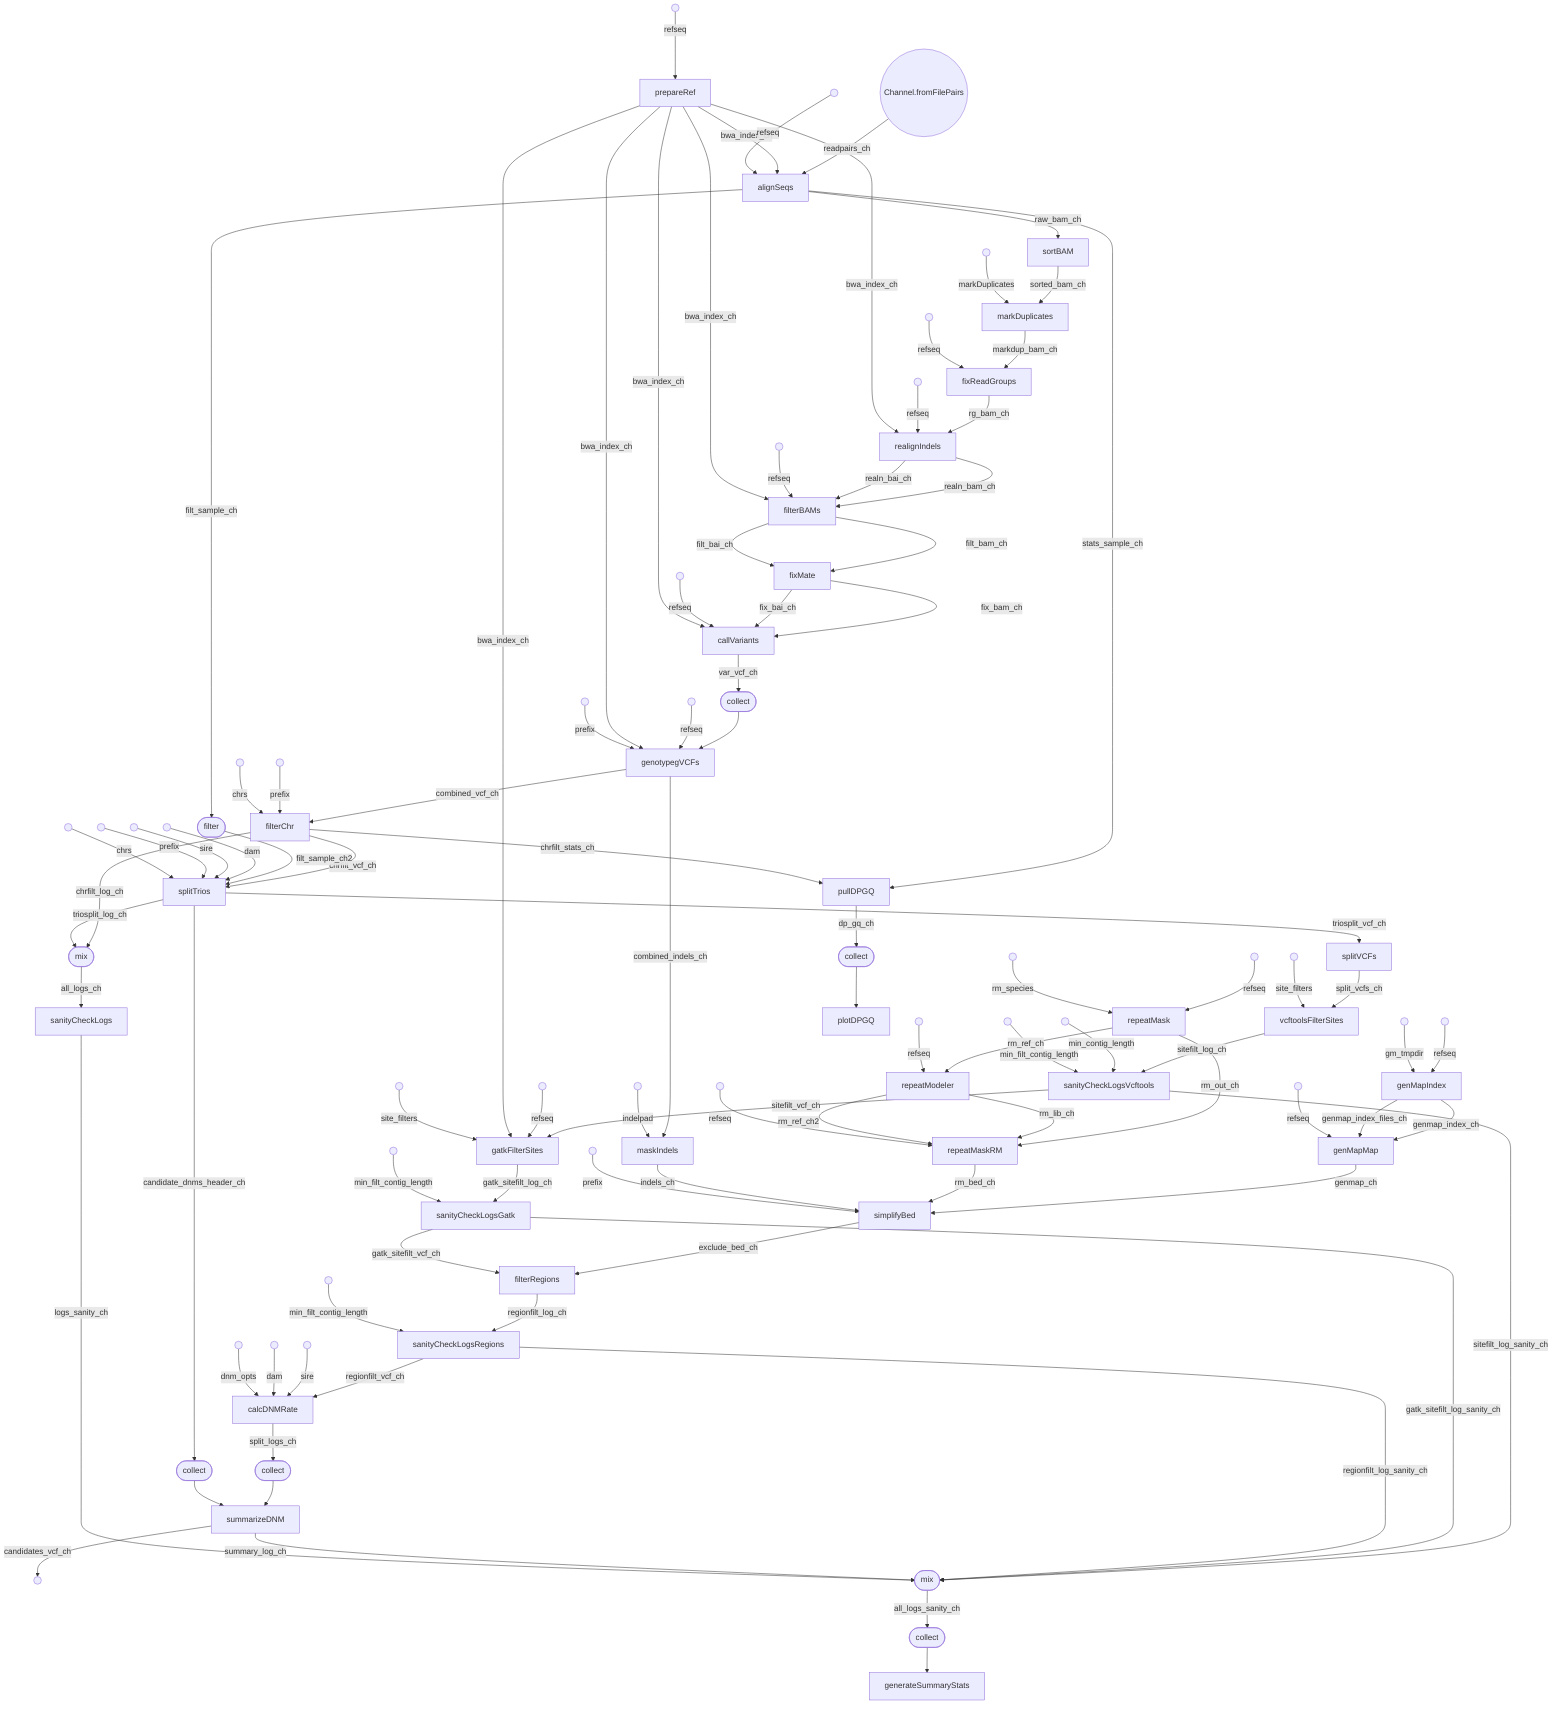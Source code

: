 flowchart TD
    p0((Channel.fromFilePairs))
    p1(( ))
    p2[prepareRef]
    p3(( ))
    p4[alignSeqs]
    p5[sortBAM]
    p6(( ))
    p7[markDuplicates]
    p8(( ))
    p9[fixReadGroups]
    p10(( ))
    p11[realignIndels]
    p12(( ))
    p13[filterBAMs]
    p14[fixMate]
    p15(( ))
    p16[callVariants]
    p17([collect])
    p18(( ))
    p19(( ))
    p20[genotypegVCFs]
    p21(( ))
    p22(( ))
    p23[genMapIndex]
    p24(( ))
    p25[genMapMap]
    p26(( ))
    p27(( ))
    p28[repeatMask]
    p29(( ))
    p30[repeatModeler]
    p31(( ))
    p32[repeatMaskRM]
    p33(( ))
    p34[maskIndels]
    p35(( ))
    p36[simplifyBed]
    p37(( ))
    p38(( ))
    p39[filterChr]
    p40([filter])
    p41(( ))
    p42(( ))
    p43(( ))
    p44(( ))
    p45[splitTrios]
    p46[pullDPGQ]
    p47([collect])
    p48[plotDPGQ]
    p49[splitVCFs]
    p50(( ))
    p51[vcftoolsFilterSites]
    p52(( ))
    p53(( ))
    p54[sanityCheckLogsVcftools]
    p55(( ))
    p56(( ))
    p57[gatkFilterSites]
    p58(( ))
    p59[sanityCheckLogsGatk]
    p60[filterRegions]
    p61(( ))
    p62[sanityCheckLogsRegions]
    p63(( ))
    p64(( ))
    p65(( ))
    p66[calcDNMRate]
    p67([collect])
    p68([collect])
    p69[summarizeDNM]
    p70(( ))
    p71([mix])
    p72[sanityCheckLogs]
    p73([mix])
    p74([collect])
    p75[generateSummaryStats]
    p0 -->|readpairs_ch| p4
    p1 -->|refseq| p2
    p2 -->|bwa_index_ch| p4
    p3 -->|refseq| p4
    p4 -->|raw_bam_ch| p5
    p4 -->|filt_sample_ch| p40
    p4 -->|stats_sample_ch| p46
    p5 -->|sorted_bam_ch| p7
    p6 -->|markDuplicates| p7
    p7 -->|markdup_bam_ch| p9
    p8 -->|refseq| p9
    p9 -->|rg_bam_ch| p11
    p10 -->|refseq| p11
    p2 -->|bwa_index_ch| p11
    p11 -->|realn_bam_ch| p13
    p11 -->|realn_bai_ch| p13
    p12 -->|refseq| p13
    p2 -->|bwa_index_ch| p13
    p13 -->|filt_bam_ch| p14
    p13 -->|filt_bai_ch| p14
    p14 -->|fix_bam_ch| p16
    p14 -->|fix_bai_ch| p16
    p15 -->|refseq| p16
    p2 -->|bwa_index_ch| p16
    p16 -->|var_vcf_ch| p17
    p17 --> p20
    p18 -->|refseq| p20
    p2 -->|bwa_index_ch| p20
    p19 -->|prefix| p20
    p20 -->|combined_vcf_ch| p39
    p20 -->|combined_indels_ch| p34
    p21 -->|refseq| p23
    p22 -->|gm_tmpdir| p23
    p23 -->|genmap_index_ch| p25
    p23 -->|genmap_index_files_ch| p25
    p24 -->|refseq| p25
    p25 -->|genmap_ch| p36
    p26 -->|refseq| p28
    p27 -->|rm_species| p28
    p28 -->|rm_ref_ch| p30
    p28 -->|rm_out_ch| p32
    p29 -->|refseq| p30
    p30 -->|rm_lib_ch| p32
    p30 -->|rm_ref_ch2| p32
    p31 -->|refseq| p32
    p32 -->|rm_bed_ch| p36
    p33 -->|indelpad| p34
    p34 -->|indels_ch| p36
    p35 -->|prefix| p36
    p36 -->|exclude_bed_ch| p60
    p37 -->|prefix| p39
    p38 -->|chrs| p39
    p39 -->|chrfilt_vcf_ch| p45
    p39 -->|chrfilt_stats_ch| p46
    p39 -->|chrfilt_log_ch| p71
    p40 -->|filt_sample_ch2| p45
    p41 -->|dam| p45
    p42 -->|sire| p45
    p43 -->|prefix| p45
    p44 -->|chrs| p45
    p45 -->|triosplit_vcf_ch| p49
    p45 -->|candidate_dnms_header_ch| p68
    p45 -->|triosplit_log_ch| p71
    p46 -->|dp_gq_ch| p47
    p47 --> p48
    p49 -->|split_vcfs_ch| p51
    p50 -->|site_filters| p51
    p51 -->|sitefilt_log_ch| p54
    p52 -->|min_contig_length| p54
    p53 -->|min_filt_contig_length| p54
    p54 -->|sitefilt_log_sanity_ch| p73
    p54 -->|sitefilt_vcf_ch| p57
    p55 -->|refseq| p57
    p2 -->|bwa_index_ch| p57
    p56 -->|site_filters| p57
    p57 -->|gatk_sitefilt_log_ch| p59
    p58 -->|min_filt_contig_length| p59
    p59 -->|gatk_sitefilt_log_sanity_ch| p73
    p59 -->|gatk_sitefilt_vcf_ch| p60
    p60 -->|regionfilt_log_ch| p62
    p61 -->|min_filt_contig_length| p62
    p62 -->|regionfilt_log_sanity_ch| p73
    p62 -->|regionfilt_vcf_ch| p66
    p63 -->|sire| p66
    p64 -->|dam| p66
    p65 -->|dnm_opts| p66
    p66 -->|split_logs_ch| p67
    p67 --> p69
    p68 --> p69
    p69 -->|summary_log_ch| p73
    p69 -->|candidates_vcf_ch| p70
    p71 -->|all_logs_ch| p72
    p72 -->|logs_sanity_ch| p73
    p73 -->|all_logs_sanity_ch| p74
    p74 --> p75
